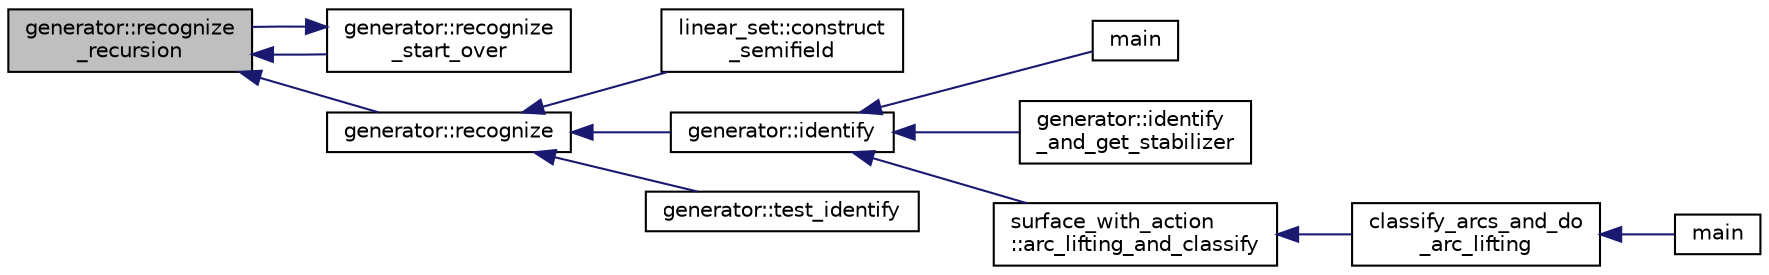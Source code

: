 digraph "generator::recognize_recursion"
{
  edge [fontname="Helvetica",fontsize="10",labelfontname="Helvetica",labelfontsize="10"];
  node [fontname="Helvetica",fontsize="10",shape=record];
  rankdir="LR";
  Node19871 [label="generator::recognize\l_recursion",height=0.2,width=0.4,color="black", fillcolor="grey75", style="filled", fontcolor="black"];
  Node19871 -> Node19872 [dir="back",color="midnightblue",fontsize="10",style="solid",fontname="Helvetica"];
  Node19872 [label="generator::recognize\l_start_over",height=0.2,width=0.4,color="black", fillcolor="white", style="filled",URL="$d7/d73/classgenerator.html#a919203a185166f12cf3d30aa24fae4d4"];
  Node19872 -> Node19871 [dir="back",color="midnightblue",fontsize="10",style="solid",fontname="Helvetica"];
  Node19871 -> Node19873 [dir="back",color="midnightblue",fontsize="10",style="solid",fontname="Helvetica"];
  Node19873 [label="generator::recognize",height=0.2,width=0.4,color="black", fillcolor="white", style="filled",URL="$d7/d73/classgenerator.html#af66181ff25114246dbf149f92772cc85"];
  Node19873 -> Node19874 [dir="back",color="midnightblue",fontsize="10",style="solid",fontname="Helvetica"];
  Node19874 [label="linear_set::construct\l_semifield",height=0.2,width=0.4,color="black", fillcolor="white", style="filled",URL="$dd/d86/classlinear__set.html#ab54b164771526ae8d687751aa2d1a9ce"];
  Node19873 -> Node19875 [dir="back",color="midnightblue",fontsize="10",style="solid",fontname="Helvetica"];
  Node19875 [label="generator::identify",height=0.2,width=0.4,color="black", fillcolor="white", style="filled",URL="$d7/d73/classgenerator.html#ae60de24262d09d0dd8224b86e74040f6"];
  Node19875 -> Node19876 [dir="back",color="midnightblue",fontsize="10",style="solid",fontname="Helvetica"];
  Node19876 [label="main",height=0.2,width=0.4,color="black", fillcolor="white", style="filled",URL="$de/d2d/graph_2graph_8_c.html#a217dbf8b442f20279ea00b898af96f52"];
  Node19875 -> Node19877 [dir="back",color="midnightblue",fontsize="10",style="solid",fontname="Helvetica"];
  Node19877 [label="generator::identify\l_and_get_stabilizer",height=0.2,width=0.4,color="black", fillcolor="white", style="filled",URL="$d7/d73/classgenerator.html#a7869a4ccc807a96d18fa5d535e74cf1e"];
  Node19875 -> Node19878 [dir="back",color="midnightblue",fontsize="10",style="solid",fontname="Helvetica"];
  Node19878 [label="surface_with_action\l::arc_lifting_and_classify",height=0.2,width=0.4,color="black", fillcolor="white", style="filled",URL="$d8/df9/classsurface__with__action.html#a62a3948f830c59e09ef94937650a07a4"];
  Node19878 -> Node19879 [dir="back",color="midnightblue",fontsize="10",style="solid",fontname="Helvetica"];
  Node19879 [label="classify_arcs_and_do\l_arc_lifting",height=0.2,width=0.4,color="black", fillcolor="white", style="filled",URL="$d6/dc3/arc__lifting__main_8_c.html#afdd7be16f16b8c71e9a72fe5f6a0b59c"];
  Node19879 -> Node19880 [dir="back",color="midnightblue",fontsize="10",style="solid",fontname="Helvetica"];
  Node19880 [label="main",height=0.2,width=0.4,color="black", fillcolor="white", style="filled",URL="$d6/dc3/arc__lifting__main_8_c.html#a217dbf8b442f20279ea00b898af96f52"];
  Node19873 -> Node19881 [dir="back",color="midnightblue",fontsize="10",style="solid",fontname="Helvetica"];
  Node19881 [label="generator::test_identify",height=0.2,width=0.4,color="black", fillcolor="white", style="filled",URL="$d7/d73/classgenerator.html#afe1191d7f525d0f1197ffc81c966c632"];
}

